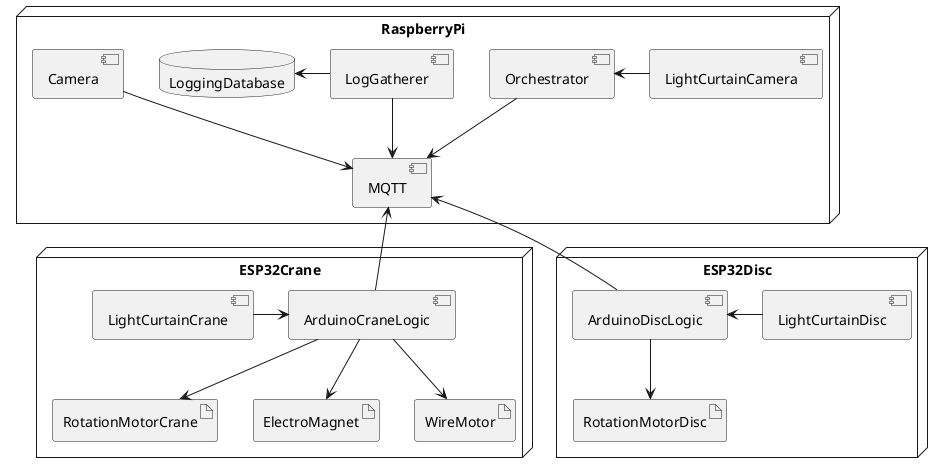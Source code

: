 @startuml
node RaspberryPi {
    database LoggingDatabase
    component LogGatherer
    component Orchestrator
    component Camera
    component MQTT
    component LightCurtainCamera
}
node ESP32Crane {
    component ArduinoCraneLogic
    artifact RotationMotorCrane
    artifact ElectroMagnet
    artifact WireMotor
    component LightCurtainCrane
}

node ESP32Disc {
    component ArduinoDiscLogic
    artifact RotationMotorDisc
    component LightCurtainDisc
}

Orchestrator --> MQTT
Camera --> MQTT
ArduinoCraneLogic -up-> MQTT
ArduinoDiscLogic -up-> MQTT

ArduinoCraneLogic -down-> RotationMotorCrane
ArduinoCraneLogic  -down-> WireMotor
ArduinoCraneLogic -down-> ElectroMagnet
LightCurtainCrane -> ArduinoCraneLogic 

ArduinoDiscLogic -down->RotationMotorDisc
LightCurtainDisc -left->ArduinoDiscLogic 

LightCurtainCamera -left-> Orchestrator 

LogGatherer --> MQTT
LogGatherer -left-> LoggingDatabase



@enduml
